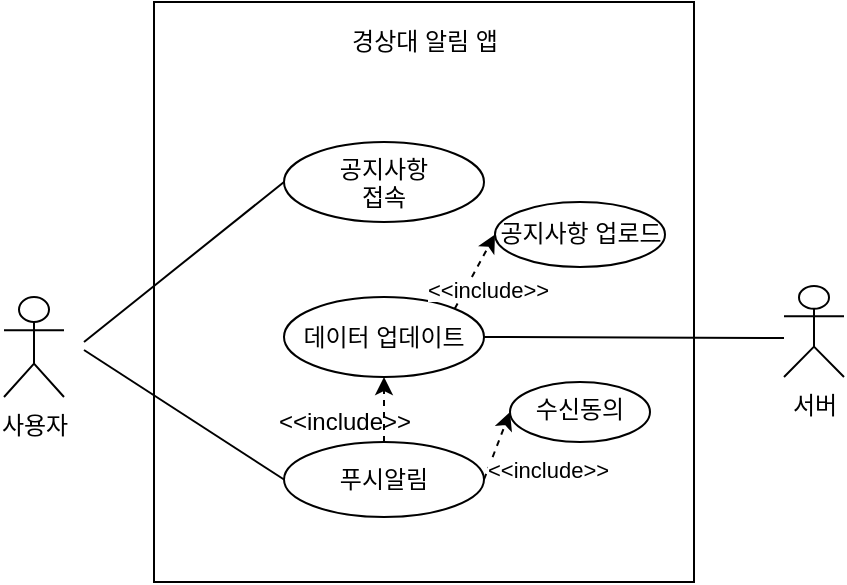 <mxfile version="15.5.1" type="github"><diagram id="FfT6NV1a5uEnnNNgh3aj" name="Page-1"><mxGraphModel dx="820" dy="473" grid="0" gridSize="10" guides="1" tooltips="1" connect="1" arrows="1" fold="1" page="1" pageScale="1" pageWidth="827" pageHeight="1169" math="0" shadow="0"><root><mxCell id="0"/><mxCell id="1" parent="0"/><mxCell id="RBWV5vjC1XgZZIpLS1tP-13" value="" style="edgeStyle=none;rounded=0;orthogonalLoop=1;jettySize=auto;html=1;entryX=0;entryY=0.5;entryDx=0;entryDy=0;endArrow=none;endFill=0;" parent="1" target="RBWV5vjC1XgZZIpLS1tP-15" edge="1"><mxGeometry relative="1" as="geometry"><mxPoint x="200" y="414" as="sourcePoint"/><mxPoint x="323.0" y="400.5" as="targetPoint"/></mxGeometry></mxCell><mxCell id="RBWV5vjC1XgZZIpLS1tP-5" value="사용자" style="shape=umlActor;verticalLabelPosition=bottom;verticalAlign=top;html=1;outlineConnect=0;" parent="1" vertex="1"><mxGeometry x="160" y="387.5" width="30" height="50" as="geometry"/></mxCell><mxCell id="RBWV5vjC1XgZZIpLS1tP-42" value="" style="edgeStyle=none;rounded=1;sketch=0;orthogonalLoop=1;jettySize=auto;html=1;endArrow=classic;endFill=1;strokeColor=default;dashed=1;exitX=1;exitY=0.5;exitDx=0;exitDy=0;entryX=0;entryY=0.5;entryDx=0;entryDy=0;" parent="1" source="RBWV5vjC1XgZZIpLS1tP-15" target="RBWV5vjC1XgZZIpLS1tP-41" edge="1"><mxGeometry relative="1" as="geometry"/></mxCell><mxCell id="RBWV5vjC1XgZZIpLS1tP-6" value="공지사항&lt;br&gt;접속" style="ellipse;whiteSpace=wrap;html=1;verticalAlign=top;" parent="1" vertex="1"><mxGeometry x="300" y="310" width="100" height="40" as="geometry"/></mxCell><mxCell id="RBWV5vjC1XgZZIpLS1tP-45" value="" style="edgeStyle=none;rounded=1;sketch=0;orthogonalLoop=1;jettySize=auto;html=1;dashed=1;endArrow=classic;endFill=1;strokeColor=default;" parent="1" source="RBWV5vjC1XgZZIpLS1tP-15" target="RBWV5vjC1XgZZIpLS1tP-17" edge="1"><mxGeometry relative="1" as="geometry"/></mxCell><mxCell id="RBWV5vjC1XgZZIpLS1tP-15" value="푸시알림" style="ellipse;whiteSpace=wrap;html=1;rounded=0;sketch=0;" parent="1" vertex="1"><mxGeometry x="300" y="460" width="100" height="37.5" as="geometry"/></mxCell><mxCell id="RBWV5vjC1XgZZIpLS1tP-47" value="" style="edgeStyle=none;rounded=1;sketch=0;orthogonalLoop=1;jettySize=auto;html=1;dashed=1;endArrow=classic;endFill=1;strokeColor=default;entryX=0;entryY=0.5;entryDx=0;entryDy=0;exitX=1;exitY=0;exitDx=0;exitDy=0;" parent="1" source="RBWV5vjC1XgZZIpLS1tP-17" target="RBWV5vjC1XgZZIpLS1tP-46" edge="1"><mxGeometry relative="1" as="geometry"><mxPoint x="530" y="320" as="sourcePoint"/></mxGeometry></mxCell><mxCell id="RBWV5vjC1XgZZIpLS1tP-17" value="데이터 업데이트" style="ellipse;whiteSpace=wrap;html=1;rounded=0;sketch=0;" parent="1" vertex="1"><mxGeometry x="300" y="387.5" width="100" height="40" as="geometry"/></mxCell><mxCell id="RBWV5vjC1XgZZIpLS1tP-18" value="서버" style="shape=umlActor;verticalLabelPosition=bottom;verticalAlign=top;html=1;outlineConnect=0;rounded=0;sketch=0;" parent="1" vertex="1"><mxGeometry x="550" y="382" width="30" height="45.5" as="geometry"/></mxCell><mxCell id="RBWV5vjC1XgZZIpLS1tP-20" value="" style="endArrow=none;html=1;rounded=1;sketch=0;strokeColor=default;endFill=0;exitX=1;exitY=0.5;exitDx=0;exitDy=0;" parent="1" source="RBWV5vjC1XgZZIpLS1tP-17" edge="1"><mxGeometry relative="1" as="geometry"><mxPoint x="420" y="500" as="sourcePoint"/><mxPoint x="550" y="408" as="targetPoint"/></mxGeometry></mxCell><mxCell id="RBWV5vjC1XgZZIpLS1tP-23" value="경상대 알림 앱" style="text;html=1;align=center;verticalAlign=middle;resizable=0;points=[];autosize=1;strokeColor=none;fillColor=none;" parent="1" vertex="1"><mxGeometry x="325" y="250" width="90" height="20" as="geometry"/></mxCell><mxCell id="RBWV5vjC1XgZZIpLS1tP-26" value="" style="html=1;rounded=1;sketch=0;endArrow=none;endFill=0;strokeColor=default;entryX=0;entryY=0.5;entryDx=0;entryDy=0;" parent="1" target="RBWV5vjC1XgZZIpLS1tP-6" edge="1"><mxGeometry width="100" relative="1" as="geometry"><mxPoint x="200" y="410" as="sourcePoint"/><mxPoint x="300" y="360" as="targetPoint"/></mxGeometry></mxCell><mxCell id="RBWV5vjC1XgZZIpLS1tP-41" value="수신동의" style="ellipse;whiteSpace=wrap;html=1;verticalAlign=top;" parent="1" vertex="1"><mxGeometry x="413" y="430" width="70" height="30" as="geometry"/></mxCell><mxCell id="RBWV5vjC1XgZZIpLS1tP-46" value="공지사항 업로드" style="ellipse;whiteSpace=wrap;html=1;rounded=0;sketch=0;" parent="1" vertex="1"><mxGeometry x="405.5" y="340" width="85" height="32.5" as="geometry"/></mxCell><mxCell id="RBWV5vjC1XgZZIpLS1tP-50" value="&amp;lt;&amp;lt;include&amp;gt;&amp;gt;" style="text;html=1;align=center;verticalAlign=middle;resizable=0;points=[];autosize=1;strokeColor=none;fillColor=none;" parent="1" vertex="1"><mxGeometry x="290" y="440" width="80" height="20" as="geometry"/></mxCell><mxCell id="RBWV5vjC1XgZZIpLS1tP-52" value="&lt;span style=&quot;color: rgb(0 , 0 , 0) ; font-family: &amp;#34;helvetica&amp;#34; ; font-size: 11px ; font-style: normal ; font-weight: 400 ; letter-spacing: normal ; text-align: center ; text-indent: 0px ; text-transform: none ; word-spacing: 0px ; background-color: rgb(255 , 255 , 255) ; display: inline ; float: none&quot;&gt;&amp;lt;&amp;lt;include&amp;gt;&amp;gt;&lt;/span&gt;" style="text;whiteSpace=wrap;html=1;" parent="1" vertex="1"><mxGeometry x="400" y="460" width="50" height="30" as="geometry"/></mxCell><mxCell id="RBWV5vjC1XgZZIpLS1tP-53" value="&lt;span style=&quot;color: rgb(0 , 0 , 0) ; font-family: &amp;#34;helvetica&amp;#34; ; font-size: 11px ; font-style: normal ; font-weight: 400 ; letter-spacing: normal ; text-align: center ; text-indent: 0px ; text-transform: none ; word-spacing: 0px ; background-color: rgb(255 , 255 , 255) ; display: inline ; float: none&quot;&gt;&amp;lt;&amp;lt;include&amp;gt;&amp;gt;&lt;/span&gt;" style="text;whiteSpace=wrap;html=1;" parent="1" vertex="1"><mxGeometry x="370" y="370" width="50" height="30" as="geometry"/></mxCell><mxCell id="RBWV5vjC1XgZZIpLS1tP-54" value="" style="rounded=0;whiteSpace=wrap;html=1;sketch=0;fillColor=none;" parent="1" vertex="1"><mxGeometry x="235" y="240" width="270" height="290" as="geometry"/></mxCell></root></mxGraphModel></diagram></mxfile>